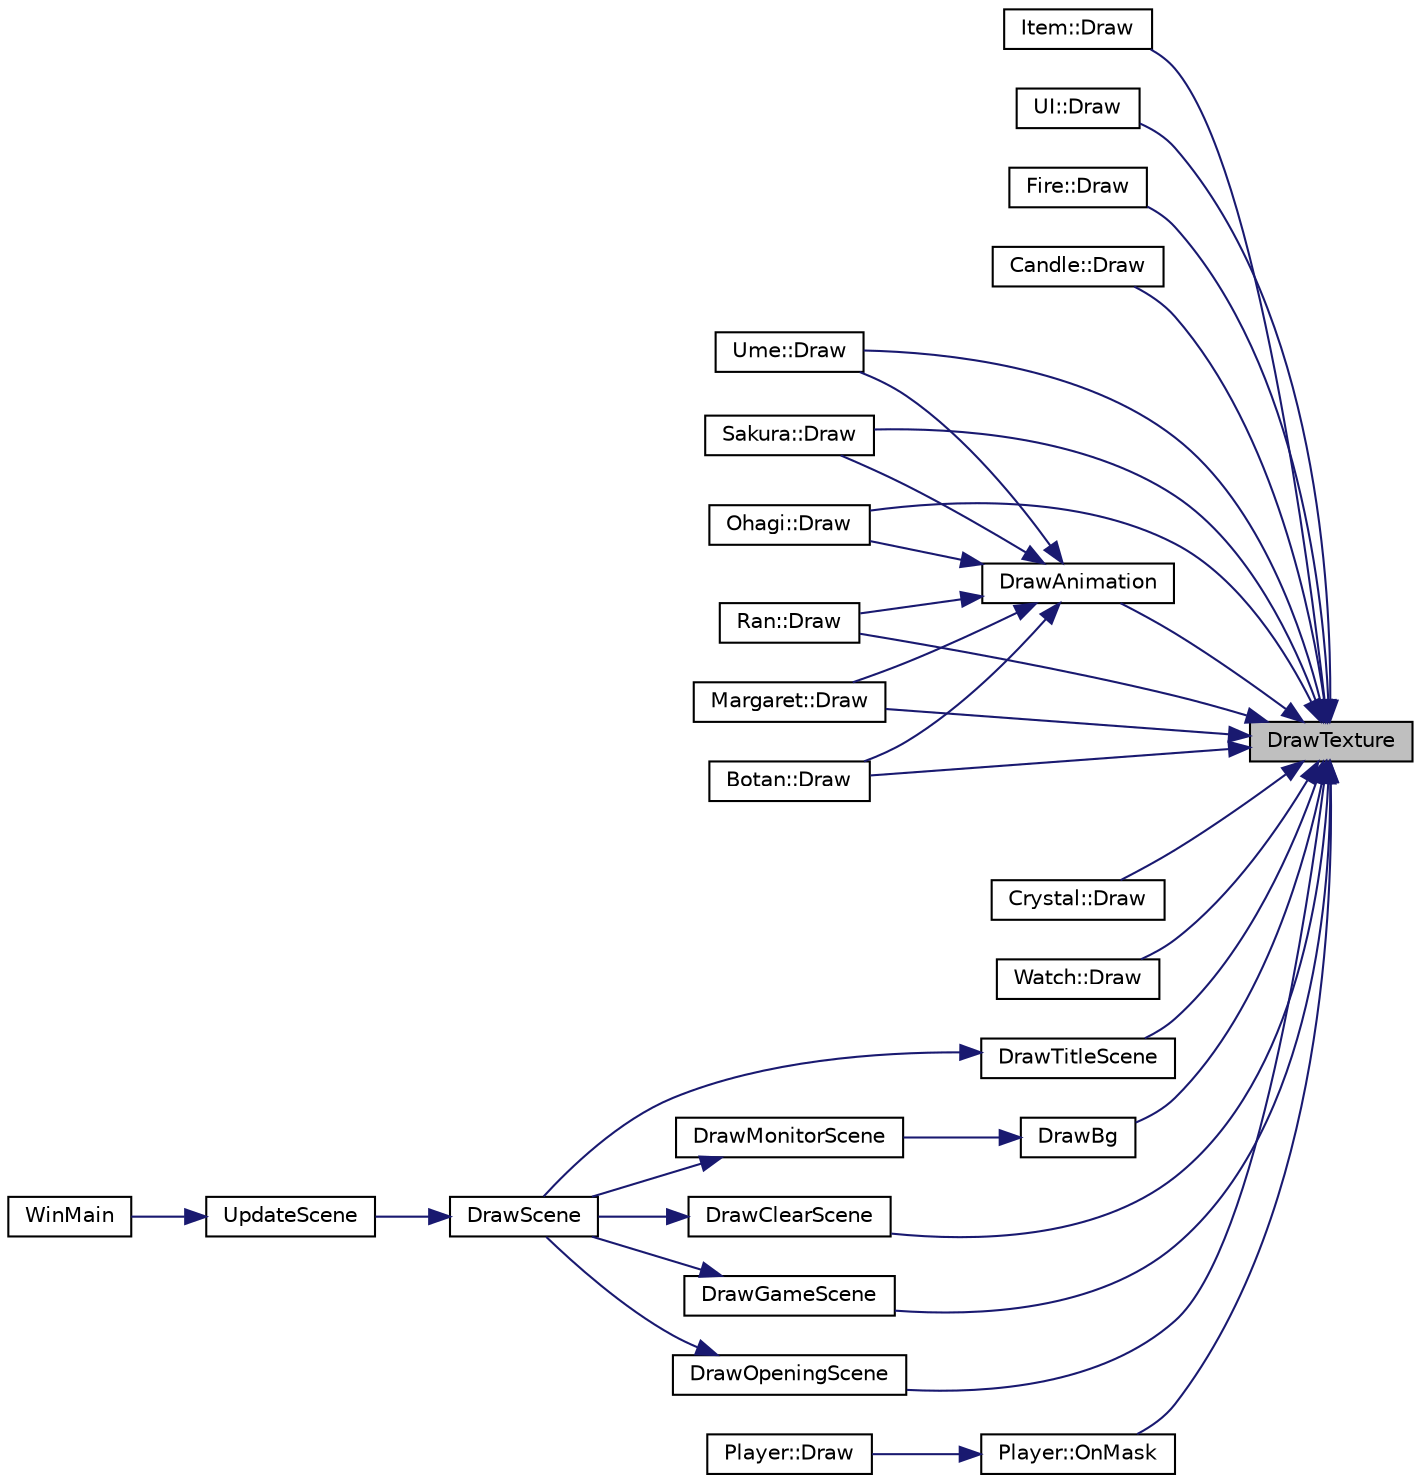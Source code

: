 digraph "DrawTexture"
{
 // LATEX_PDF_SIZE
  edge [fontname="Helvetica",fontsize="10",labelfontname="Helvetica",labelfontsize="10"];
  node [fontname="Helvetica",fontsize="10",shape=record];
  rankdir="RL";
  Node1 [label="DrawTexture",height=0.2,width=0.4,color="black", fillcolor="grey75", style="filled", fontcolor="black",tooltip="テクスチャ描画関数 指定された位置にテクスチャを描画する ※texture_dataはFile.hのGetTextureDataを使用してください。"];
  Node1 -> Node2 [dir="back",color="midnightblue",fontsize="10",style="solid"];
  Node2 [label="Item::Draw",height=0.2,width=0.4,color="black", fillcolor="white", style="filled",URL="$class_item.html#a02e91fb9fffeb259442662ed220869c5",tooltip="座標と画像情報に基づいて描画 マウスが重なったら黒ポリゴンを重ねる"];
  Node1 -> Node3 [dir="back",color="midnightblue",fontsize="10",style="solid"];
  Node3 [label="UI::Draw",height=0.2,width=0.4,color="black", fillcolor="white", style="filled",URL="$class_u_i.html#ab1403cfb83132a7815e11fd3ece8fc85",tooltip="生存情報に基づいて描画 マウスが重なっている場合、黒ポリゴンを重ねる"];
  Node1 -> Node4 [dir="back",color="midnightblue",fontsize="10",style="solid"];
  Node4 [label="Fire::Draw",height=0.2,width=0.4,color="black", fillcolor="white", style="filled",URL="$class_fire.html#ad079ebe0f50929022b4e33ea406e4412",tooltip="蝋燭の点灯情報と自身の生存情報に基づいて描画"];
  Node1 -> Node5 [dir="back",color="midnightblue",fontsize="10",style="solid"];
  Node5 [label="Candle::Draw",height=0.2,width=0.4,color="black", fillcolor="white", style="filled",URL="$class_candle.html#af893fbe070f2e749eb5b397fd18d37ca",tooltip="m_Id に基づいて描画 蝋燭の場合 => ヘルスに応じて溶けるように描画される それ以外 => 指定された座標とサイズで描画"];
  Node1 -> Node6 [dir="back",color="midnightblue",fontsize="10",style="solid"];
  Node6 [label="Ume::Draw",height=0.2,width=0.4,color="black", fillcolor="white", style="filled",URL="$class_ume.html#ad1efe4fe6e94575a8b83f683fd5fc6a6",tooltip=" "];
  Node1 -> Node7 [dir="back",color="midnightblue",fontsize="10",style="solid"];
  Node7 [label="Sakura::Draw",height=0.2,width=0.4,color="black", fillcolor="white", style="filled",URL="$class_sakura.html#a8200f9a5944764ba38e1d0dd6ce709e2",tooltip=" "];
  Node1 -> Node8 [dir="back",color="midnightblue",fontsize="10",style="solid"];
  Node8 [label="Ohagi::Draw",height=0.2,width=0.4,color="black", fillcolor="white", style="filled",URL="$class_ohagi.html#a2ccb7e8eb90221f8bc8ddc1e1a822461",tooltip=" "];
  Node1 -> Node9 [dir="back",color="midnightblue",fontsize="10",style="solid"];
  Node9 [label="Ran::Draw",height=0.2,width=0.4,color="black", fillcolor="white", style="filled",URL="$class_ran.html#a6fb3b82ff6f6585f72c60bb341a146a3",tooltip=" "];
  Node1 -> Node10 [dir="back",color="midnightblue",fontsize="10",style="solid"];
  Node10 [label="Margaret::Draw",height=0.2,width=0.4,color="black", fillcolor="white", style="filled",URL="$class_margaret.html#a9f235ef92d78e08b067afa1778bf7c86",tooltip=" "];
  Node1 -> Node11 [dir="back",color="midnightblue",fontsize="10",style="solid"];
  Node11 [label="Botan::Draw",height=0.2,width=0.4,color="black", fillcolor="white", style="filled",URL="$class_botan.html#ad255867f0c175804588e424917e7a9dc",tooltip=" "];
  Node1 -> Node12 [dir="back",color="midnightblue",fontsize="10",style="solid"];
  Node12 [label="Crystal::Draw",height=0.2,width=0.4,color="black", fillcolor="white", style="filled",URL="$class_crystal.html#aaf8b7a71371dddc43e0d3e86a85df252",tooltip="水晶の描画 死亡していなければ描画 マウスオーバーでエフェクトの追加"];
  Node1 -> Node13 [dir="back",color="midnightblue",fontsize="10",style="solid"];
  Node13 [label="Watch::Draw",height=0.2,width=0.4,color="black", fillcolor="white", style="filled",URL="$class_watch.html#a69bfb791c78e56c1b145161442af887f",tooltip="時計の描画 死亡していなければ描画 マウスオーバーでエフェクトの追加"];
  Node1 -> Node14 [dir="back",color="midnightblue",fontsize="10",style="solid"];
  Node14 [label="DrawAnimation",height=0.2,width=0.4,color="black", fillcolor="white", style="filled",URL="$_graphics_8h.html#a8ae2a02cc1037867ead7f9318b195af0",tooltip=" "];
  Node14 -> Node6 [dir="back",color="midnightblue",fontsize="10",style="solid"];
  Node14 -> Node7 [dir="back",color="midnightblue",fontsize="10",style="solid"];
  Node14 -> Node8 [dir="back",color="midnightblue",fontsize="10",style="solid"];
  Node14 -> Node9 [dir="back",color="midnightblue",fontsize="10",style="solid"];
  Node14 -> Node10 [dir="back",color="midnightblue",fontsize="10",style="solid"];
  Node14 -> Node11 [dir="back",color="midnightblue",fontsize="10",style="solid"];
  Node1 -> Node15 [dir="back",color="midnightblue",fontsize="10",style="solid"];
  Node15 [label="DrawBg",height=0.2,width=0.4,color="black", fillcolor="white", style="filled",URL="$_monitor_scene_8cpp.html#ae5053d91a6e4f5b872b4228b8d29feca",tooltip=" "];
  Node15 -> Node16 [dir="back",color="midnightblue",fontsize="10",style="solid"];
  Node16 [label="DrawMonitorScene",height=0.2,width=0.4,color="black", fillcolor="white", style="filled",URL="$_monitor_scene_8h.html#a47e3106c0904c38712b612ed7ffa92bf",tooltip=" "];
  Node16 -> Node17 [dir="back",color="midnightblue",fontsize="10",style="solid"];
  Node17 [label="DrawScene",height=0.2,width=0.4,color="black", fillcolor="white", style="filled",URL="$_scene_8h.html#ad3af99165d3fa882579d67cea83e9eab",tooltip="シーン描画関数 シーンのオブジェクトを描画する 内部で各シーン毎の描画を行うので使用者がDrawTitleScene等を実行する必要はない"];
  Node17 -> Node18 [dir="back",color="midnightblue",fontsize="10",style="solid"];
  Node18 [label="UpdateScene",height=0.2,width=0.4,color="black", fillcolor="white", style="filled",URL="$_scene_8h.html#acfe836cd67330b4856bb8feff6d94684",tooltip="シーン実行関数 シーン処理を実行する 内部で各シーンを動かすので使用者がUpdateTitleScene等を実行する必要はない"];
  Node18 -> Node19 [dir="back",color="midnightblue",fontsize="10",style="solid"];
  Node19 [label="WinMain",height=0.2,width=0.4,color="black", fillcolor="white", style="filled",URL="$_main_8cpp.html#ae08e2eced892351db2a45383c3b982d6",tooltip=" "];
  Node1 -> Node20 [dir="back",color="midnightblue",fontsize="10",style="solid"];
  Node20 [label="DrawClearScene",height=0.2,width=0.4,color="black", fillcolor="white", style="filled",URL="$_clear_scene_8h.html#a154e4ba3962b084e7552af3a805726a0",tooltip="ゲームオーバーシーンの描画関数 ゲームオーバーシーンのオブジェクトを描画するための関数"];
  Node20 -> Node17 [dir="back",color="midnightblue",fontsize="10",style="solid"];
  Node1 -> Node21 [dir="back",color="midnightblue",fontsize="10",style="solid"];
  Node21 [label="DrawGameScene",height=0.2,width=0.4,color="black", fillcolor="white", style="filled",URL="$_game_scene_8h.html#a758cda2c7e70579e62ec2a9b4f4b7aa6",tooltip=" "];
  Node21 -> Node17 [dir="back",color="midnightblue",fontsize="10",style="solid"];
  Node1 -> Node22 [dir="back",color="midnightblue",fontsize="10",style="solid"];
  Node22 [label="DrawOpeningScene",height=0.2,width=0.4,color="black", fillcolor="white", style="filled",URL="$_opening_scene_8h.html#afafa0ea856d6013bbf2a3f749f5fab45",tooltip="ゲームオーバーシーンの描画関数 ゲームオーバーシーンのオブジェクトを描画するための関数"];
  Node22 -> Node17 [dir="back",color="midnightblue",fontsize="10",style="solid"];
  Node1 -> Node23 [dir="back",color="midnightblue",fontsize="10",style="solid"];
  Node23 [label="DrawTitleScene",height=0.2,width=0.4,color="black", fillcolor="white", style="filled",URL="$_title_scene_8h.html#a9ad700561ba709cf53cc96ea1e9833a6",tooltip="タイトルシーンの描画関数 タイトルシーンのオブジェクトを描画する関数"];
  Node23 -> Node17 [dir="back",color="midnightblue",fontsize="10",style="solid"];
  Node1 -> Node24 [dir="back",color="midnightblue",fontsize="10",style="solid"];
  Node24 [label="Player::OnMask",height=0.2,width=0.4,color="black", fillcolor="white", style="filled",URL="$class_player.html#ace614875aaf28c64727890bc29f52dbd",tooltip=" "];
  Node24 -> Node25 [dir="back",color="midnightblue",fontsize="10",style="solid"];
  Node25 [label="Player::Draw",height=0.2,width=0.4,color="black", fillcolor="white", style="filled",URL="$class_player.html#a5b60ad157bb1e8debca89ed6903ca2a4",tooltip=" "];
}
